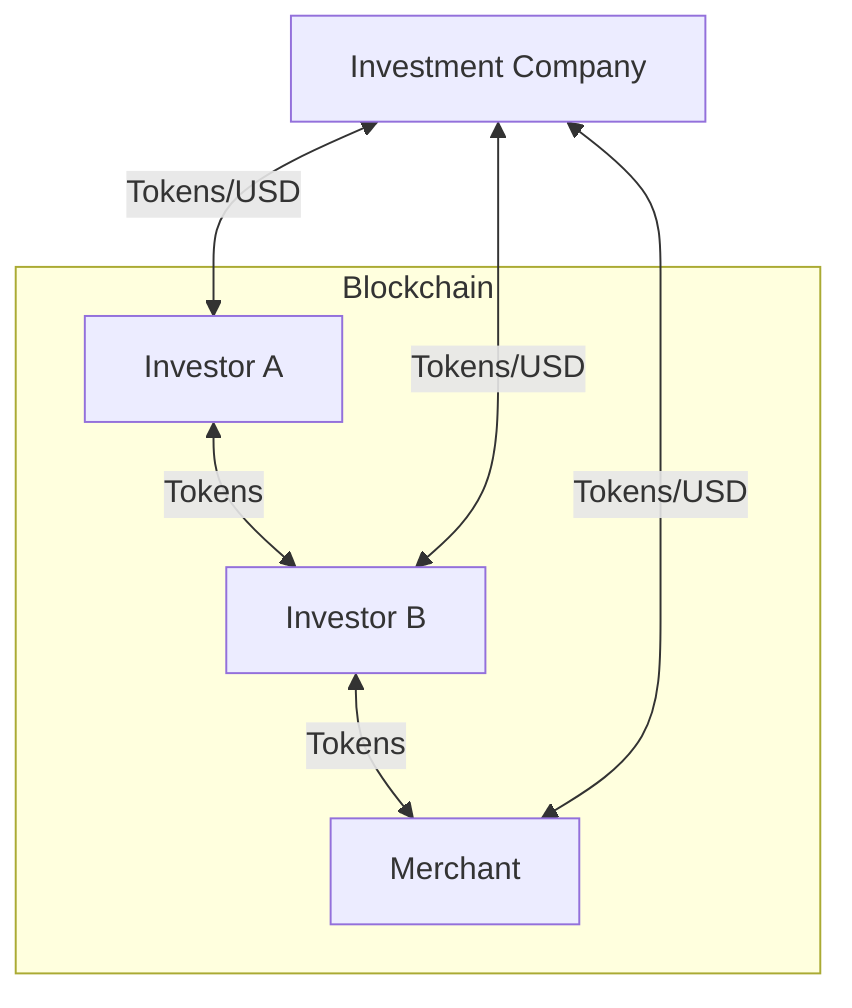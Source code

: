 flowchart TD
    %% Subgraph for Blockchain
    subgraph Blockchain["Blockchain"]
        direction LR
            InvestorA["Investor A"] <--> |Tokens| InvestorB["Investor B"] <--> |Tokens| Walmart["Merchant"]
    end

    %% Investment Company outside the subgraph
    InvestmentCo["Investment Company"]

    %% Bidirectional Arrows with Improved Formatting
    InvestmentCo <-->|Tokens/USD| InvestorA
    InvestmentCo <-->|Tokens/USD| InvestorB
    InvestmentCo <-->|Tokens/USD| Walmart